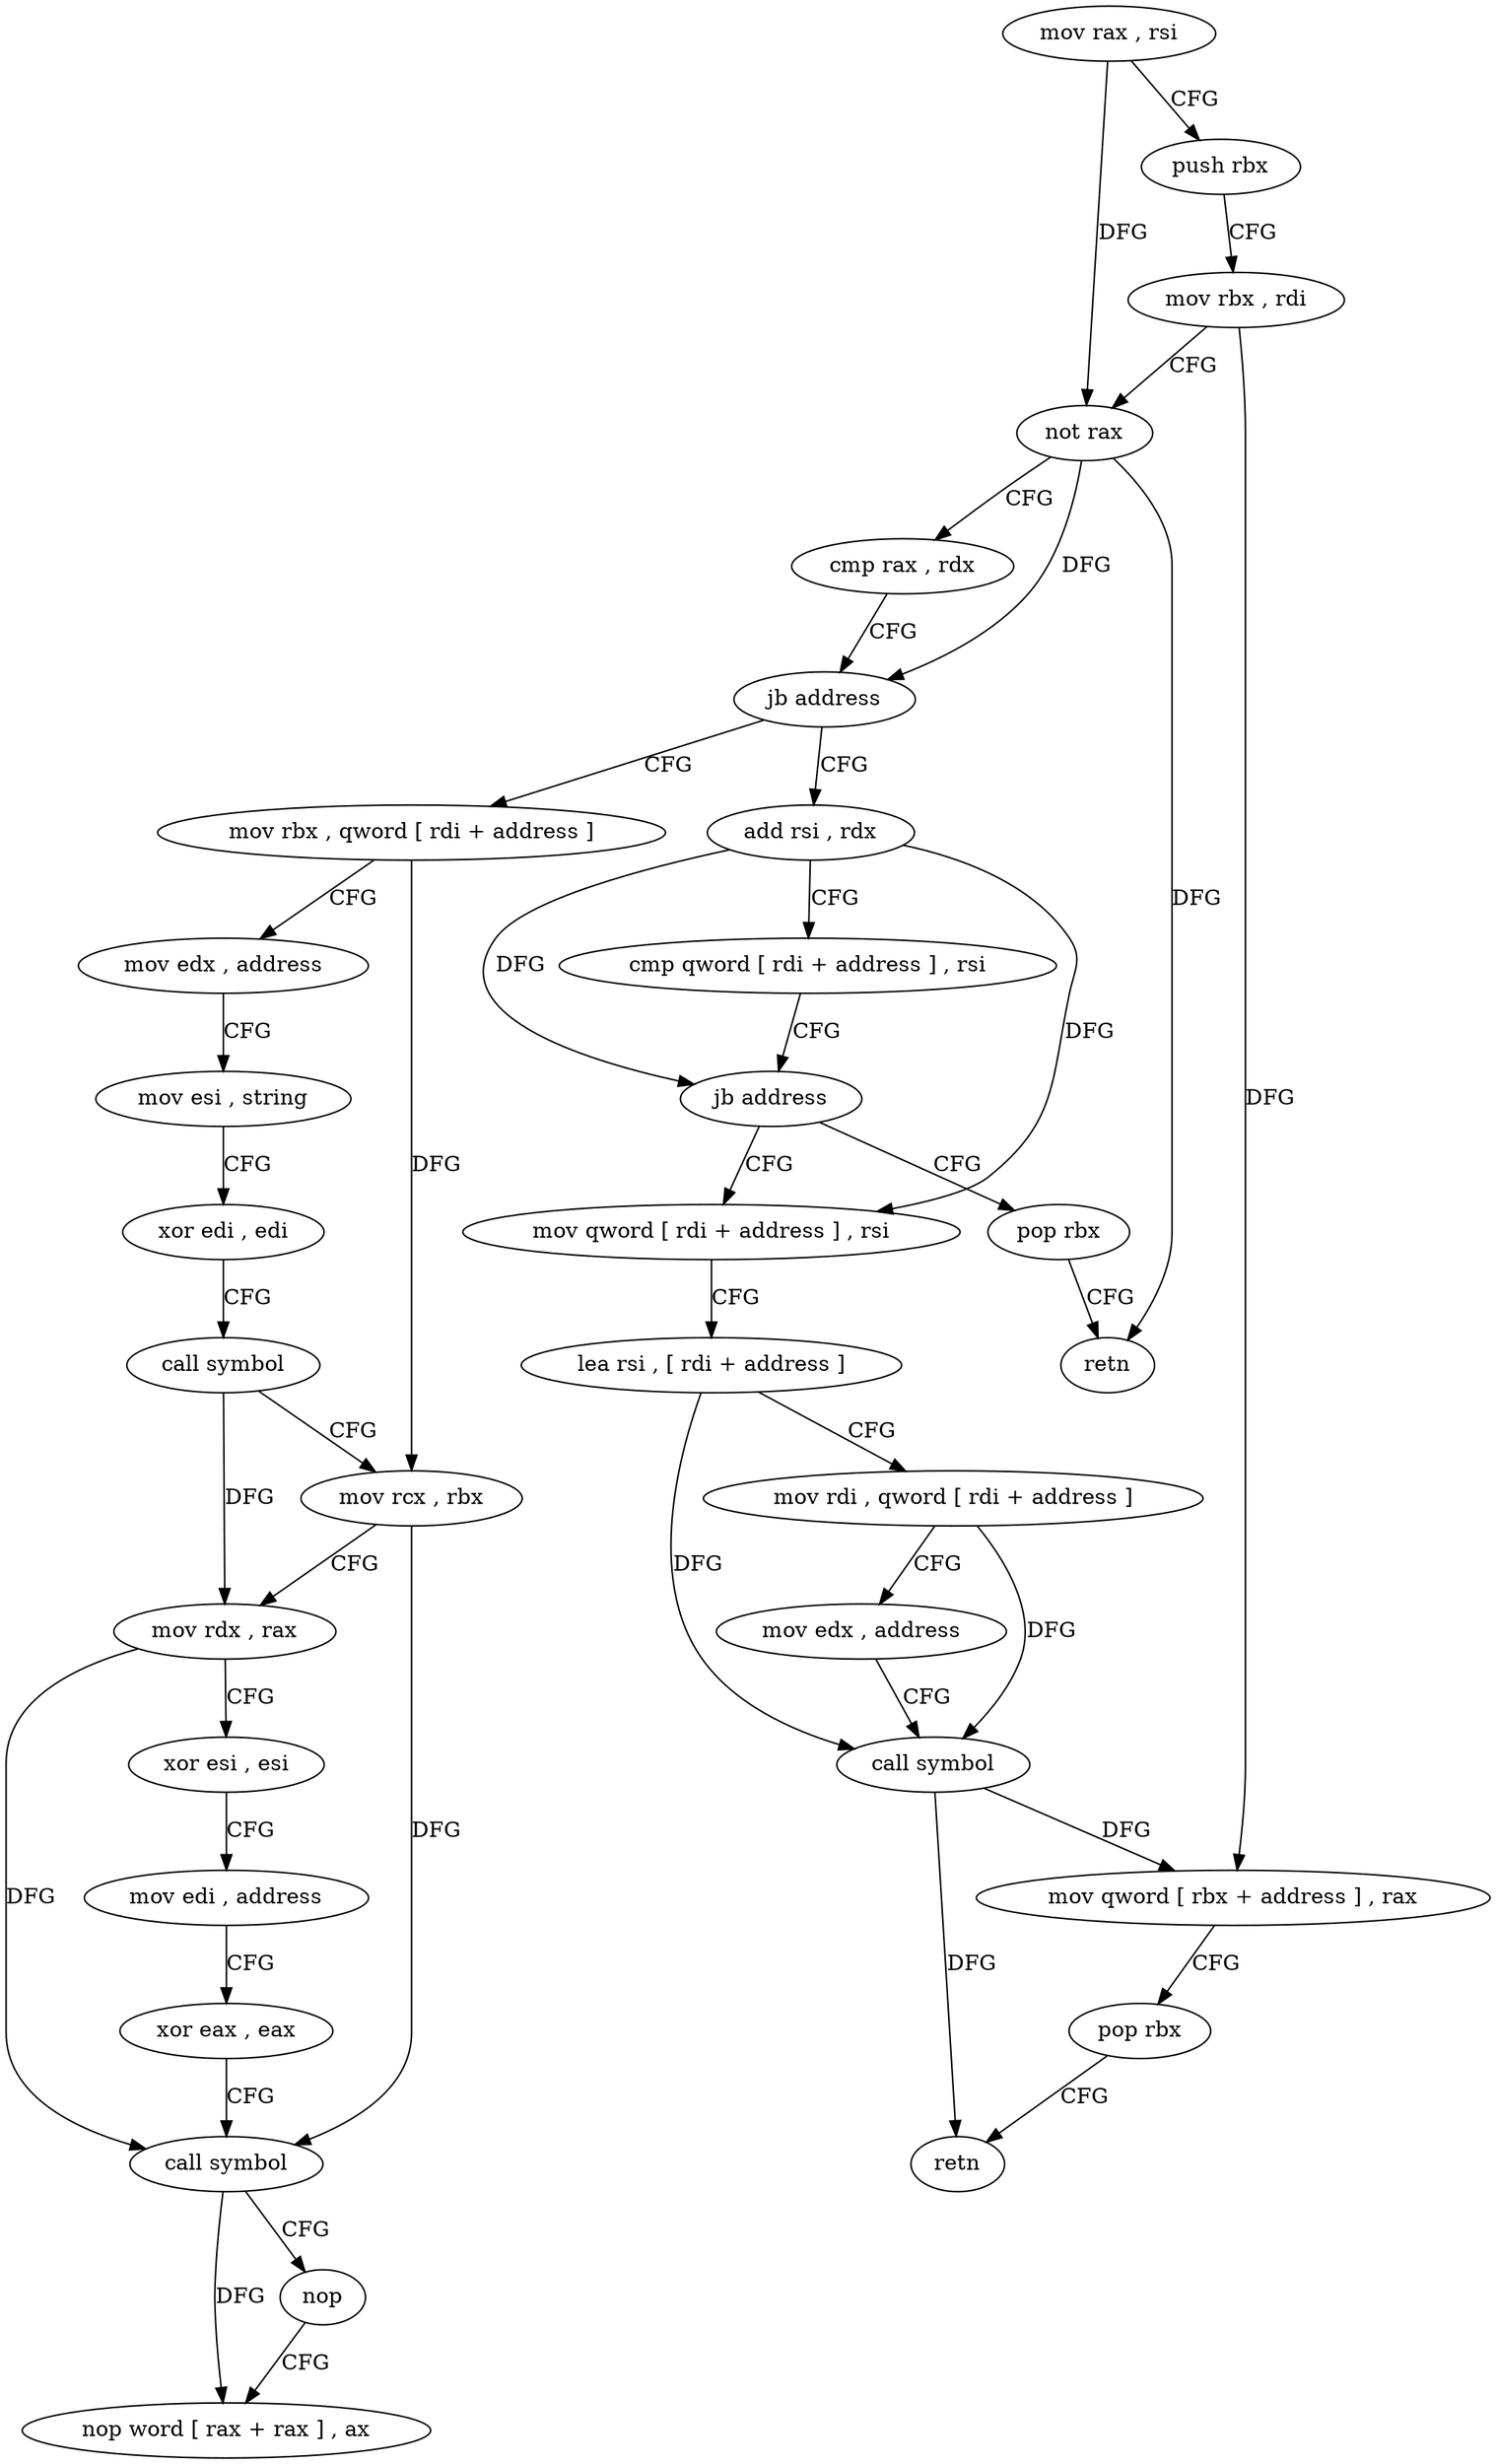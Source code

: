 digraph "func" {
"4208880" [label = "mov rax , rsi" ]
"4208883" [label = "push rbx" ]
"4208884" [label = "mov rbx , rdi" ]
"4208887" [label = "not rax" ]
"4208890" [label = "cmp rax , rdx" ]
"4208893" [label = "jb address" ]
"4208940" [label = "mov rbx , qword [ rdi + address ]" ]
"4208895" [label = "add rsi , rdx" ]
"4208944" [label = "mov edx , address" ]
"4208949" [label = "mov esi , string" ]
"4208954" [label = "xor edi , edi" ]
"4208956" [label = "call symbol" ]
"4208961" [label = "mov rcx , rbx" ]
"4208964" [label = "mov rdx , rax" ]
"4208967" [label = "xor esi , esi" ]
"4208969" [label = "mov edi , address" ]
"4208974" [label = "xor eax , eax" ]
"4208976" [label = "call symbol" ]
"4208981" [label = "nop" ]
"4208982" [label = "nop word [ rax + rax ] , ax" ]
"4208898" [label = "cmp qword [ rdi + address ] , rsi" ]
"4208902" [label = "jb address" ]
"4208912" [label = "mov qword [ rdi + address ] , rsi" ]
"4208904" [label = "pop rbx" ]
"4208916" [label = "lea rsi , [ rdi + address ]" ]
"4208920" [label = "mov rdi , qword [ rdi + address ]" ]
"4208924" [label = "mov edx , address" ]
"4208929" [label = "call symbol" ]
"4208934" [label = "mov qword [ rbx + address ] , rax" ]
"4208938" [label = "pop rbx" ]
"4208939" [label = "retn" ]
"4208905" [label = "retn" ]
"4208880" -> "4208883" [ label = "CFG" ]
"4208880" -> "4208887" [ label = "DFG" ]
"4208883" -> "4208884" [ label = "CFG" ]
"4208884" -> "4208887" [ label = "CFG" ]
"4208884" -> "4208934" [ label = "DFG" ]
"4208887" -> "4208890" [ label = "CFG" ]
"4208887" -> "4208893" [ label = "DFG" ]
"4208887" -> "4208905" [ label = "DFG" ]
"4208890" -> "4208893" [ label = "CFG" ]
"4208893" -> "4208940" [ label = "CFG" ]
"4208893" -> "4208895" [ label = "CFG" ]
"4208940" -> "4208944" [ label = "CFG" ]
"4208940" -> "4208961" [ label = "DFG" ]
"4208895" -> "4208898" [ label = "CFG" ]
"4208895" -> "4208902" [ label = "DFG" ]
"4208895" -> "4208912" [ label = "DFG" ]
"4208944" -> "4208949" [ label = "CFG" ]
"4208949" -> "4208954" [ label = "CFG" ]
"4208954" -> "4208956" [ label = "CFG" ]
"4208956" -> "4208961" [ label = "CFG" ]
"4208956" -> "4208964" [ label = "DFG" ]
"4208961" -> "4208964" [ label = "CFG" ]
"4208961" -> "4208976" [ label = "DFG" ]
"4208964" -> "4208967" [ label = "CFG" ]
"4208964" -> "4208976" [ label = "DFG" ]
"4208967" -> "4208969" [ label = "CFG" ]
"4208969" -> "4208974" [ label = "CFG" ]
"4208974" -> "4208976" [ label = "CFG" ]
"4208976" -> "4208981" [ label = "CFG" ]
"4208976" -> "4208982" [ label = "DFG" ]
"4208981" -> "4208982" [ label = "CFG" ]
"4208898" -> "4208902" [ label = "CFG" ]
"4208902" -> "4208912" [ label = "CFG" ]
"4208902" -> "4208904" [ label = "CFG" ]
"4208912" -> "4208916" [ label = "CFG" ]
"4208904" -> "4208905" [ label = "CFG" ]
"4208916" -> "4208920" [ label = "CFG" ]
"4208916" -> "4208929" [ label = "DFG" ]
"4208920" -> "4208924" [ label = "CFG" ]
"4208920" -> "4208929" [ label = "DFG" ]
"4208924" -> "4208929" [ label = "CFG" ]
"4208929" -> "4208934" [ label = "DFG" ]
"4208929" -> "4208939" [ label = "DFG" ]
"4208934" -> "4208938" [ label = "CFG" ]
"4208938" -> "4208939" [ label = "CFG" ]
}
